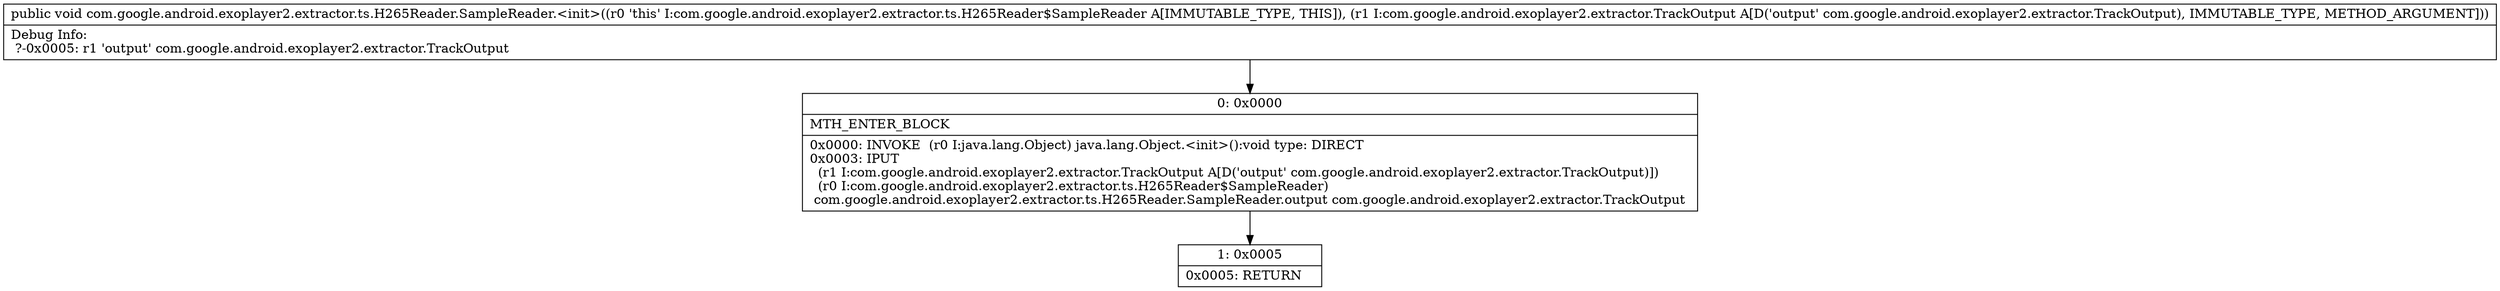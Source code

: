 digraph "CFG forcom.google.android.exoplayer2.extractor.ts.H265Reader.SampleReader.\<init\>(Lcom\/google\/android\/exoplayer2\/extractor\/TrackOutput;)V" {
Node_0 [shape=record,label="{0\:\ 0x0000|MTH_ENTER_BLOCK\l|0x0000: INVOKE  (r0 I:java.lang.Object) java.lang.Object.\<init\>():void type: DIRECT \l0x0003: IPUT  \l  (r1 I:com.google.android.exoplayer2.extractor.TrackOutput A[D('output' com.google.android.exoplayer2.extractor.TrackOutput)])\l  (r0 I:com.google.android.exoplayer2.extractor.ts.H265Reader$SampleReader)\l com.google.android.exoplayer2.extractor.ts.H265Reader.SampleReader.output com.google.android.exoplayer2.extractor.TrackOutput \l}"];
Node_1 [shape=record,label="{1\:\ 0x0005|0x0005: RETURN   \l}"];
MethodNode[shape=record,label="{public void com.google.android.exoplayer2.extractor.ts.H265Reader.SampleReader.\<init\>((r0 'this' I:com.google.android.exoplayer2.extractor.ts.H265Reader$SampleReader A[IMMUTABLE_TYPE, THIS]), (r1 I:com.google.android.exoplayer2.extractor.TrackOutput A[D('output' com.google.android.exoplayer2.extractor.TrackOutput), IMMUTABLE_TYPE, METHOD_ARGUMENT]))  | Debug Info:\l  ?\-0x0005: r1 'output' com.google.android.exoplayer2.extractor.TrackOutput\l}"];
MethodNode -> Node_0;
Node_0 -> Node_1;
}


